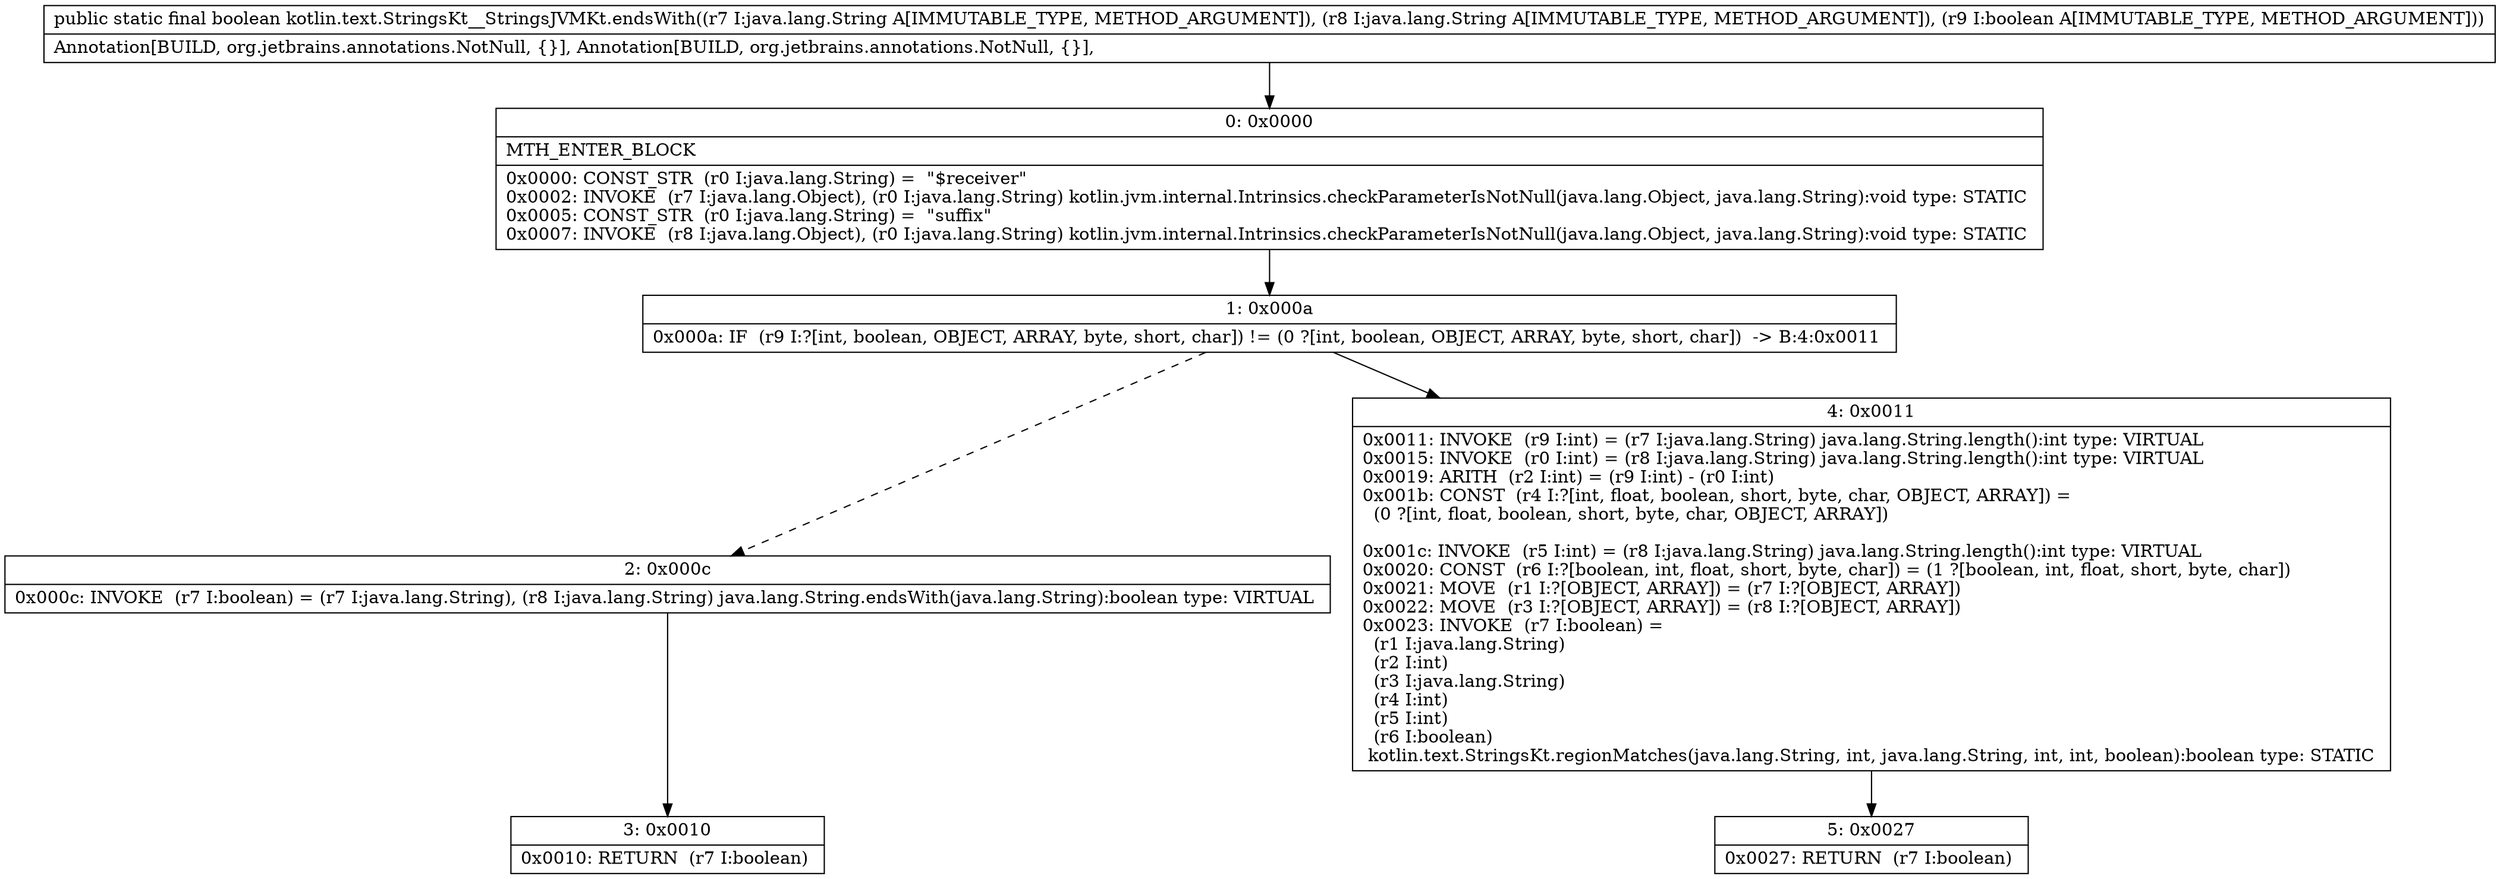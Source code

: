 digraph "CFG forkotlin.text.StringsKt__StringsJVMKt.endsWith(Ljava\/lang\/String;Ljava\/lang\/String;Z)Z" {
Node_0 [shape=record,label="{0\:\ 0x0000|MTH_ENTER_BLOCK\l|0x0000: CONST_STR  (r0 I:java.lang.String) =  \"$receiver\" \l0x0002: INVOKE  (r7 I:java.lang.Object), (r0 I:java.lang.String) kotlin.jvm.internal.Intrinsics.checkParameterIsNotNull(java.lang.Object, java.lang.String):void type: STATIC \l0x0005: CONST_STR  (r0 I:java.lang.String) =  \"suffix\" \l0x0007: INVOKE  (r8 I:java.lang.Object), (r0 I:java.lang.String) kotlin.jvm.internal.Intrinsics.checkParameterIsNotNull(java.lang.Object, java.lang.String):void type: STATIC \l}"];
Node_1 [shape=record,label="{1\:\ 0x000a|0x000a: IF  (r9 I:?[int, boolean, OBJECT, ARRAY, byte, short, char]) != (0 ?[int, boolean, OBJECT, ARRAY, byte, short, char])  \-\> B:4:0x0011 \l}"];
Node_2 [shape=record,label="{2\:\ 0x000c|0x000c: INVOKE  (r7 I:boolean) = (r7 I:java.lang.String), (r8 I:java.lang.String) java.lang.String.endsWith(java.lang.String):boolean type: VIRTUAL \l}"];
Node_3 [shape=record,label="{3\:\ 0x0010|0x0010: RETURN  (r7 I:boolean) \l}"];
Node_4 [shape=record,label="{4\:\ 0x0011|0x0011: INVOKE  (r9 I:int) = (r7 I:java.lang.String) java.lang.String.length():int type: VIRTUAL \l0x0015: INVOKE  (r0 I:int) = (r8 I:java.lang.String) java.lang.String.length():int type: VIRTUAL \l0x0019: ARITH  (r2 I:int) = (r9 I:int) \- (r0 I:int) \l0x001b: CONST  (r4 I:?[int, float, boolean, short, byte, char, OBJECT, ARRAY]) = \l  (0 ?[int, float, boolean, short, byte, char, OBJECT, ARRAY])\l \l0x001c: INVOKE  (r5 I:int) = (r8 I:java.lang.String) java.lang.String.length():int type: VIRTUAL \l0x0020: CONST  (r6 I:?[boolean, int, float, short, byte, char]) = (1 ?[boolean, int, float, short, byte, char]) \l0x0021: MOVE  (r1 I:?[OBJECT, ARRAY]) = (r7 I:?[OBJECT, ARRAY]) \l0x0022: MOVE  (r3 I:?[OBJECT, ARRAY]) = (r8 I:?[OBJECT, ARRAY]) \l0x0023: INVOKE  (r7 I:boolean) = \l  (r1 I:java.lang.String)\l  (r2 I:int)\l  (r3 I:java.lang.String)\l  (r4 I:int)\l  (r5 I:int)\l  (r6 I:boolean)\l kotlin.text.StringsKt.regionMatches(java.lang.String, int, java.lang.String, int, int, boolean):boolean type: STATIC \l}"];
Node_5 [shape=record,label="{5\:\ 0x0027|0x0027: RETURN  (r7 I:boolean) \l}"];
MethodNode[shape=record,label="{public static final boolean kotlin.text.StringsKt__StringsJVMKt.endsWith((r7 I:java.lang.String A[IMMUTABLE_TYPE, METHOD_ARGUMENT]), (r8 I:java.lang.String A[IMMUTABLE_TYPE, METHOD_ARGUMENT]), (r9 I:boolean A[IMMUTABLE_TYPE, METHOD_ARGUMENT]))  | Annotation[BUILD, org.jetbrains.annotations.NotNull, \{\}], Annotation[BUILD, org.jetbrains.annotations.NotNull, \{\}], \l}"];
MethodNode -> Node_0;
Node_0 -> Node_1;
Node_1 -> Node_2[style=dashed];
Node_1 -> Node_4;
Node_2 -> Node_3;
Node_4 -> Node_5;
}

